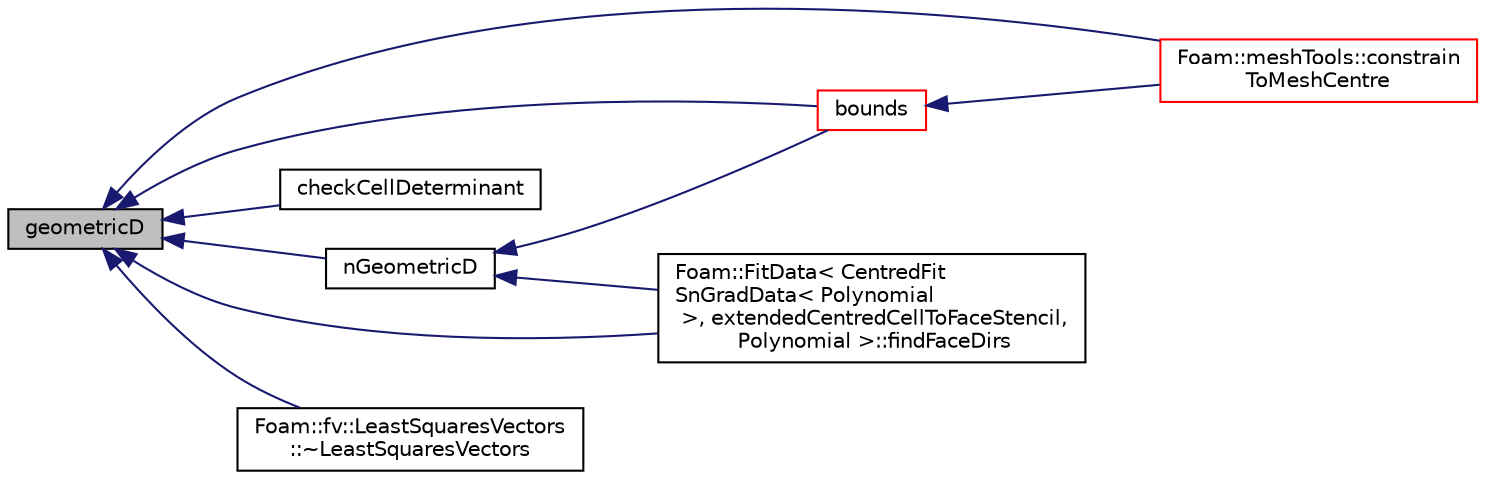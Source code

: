 digraph "geometricD"
{
  bgcolor="transparent";
  edge [fontname="Helvetica",fontsize="10",labelfontname="Helvetica",labelfontsize="10"];
  node [fontname="Helvetica",fontsize="10",shape=record];
  rankdir="LR";
  Node9140 [label="geometricD",height=0.2,width=0.4,color="black", fillcolor="grey75", style="filled", fontcolor="black"];
  Node9140 -> Node9141 [dir="back",color="midnightblue",fontsize="10",style="solid",fontname="Helvetica"];
  Node9141 [label="bounds",height=0.2,width=0.4,color="red",URL="$a28565.html#af0b8fd78dbff2bbd5d76f5c2e8569fbe",tooltip="Return mesh bounding box. "];
  Node9141 -> Node9142 [dir="back",color="midnightblue",fontsize="10",style="solid",fontname="Helvetica"];
  Node9142 [label="Foam::meshTools::constrain\lToMeshCentre",height=0.2,width=0.4,color="red",URL="$a21883.html#a26700ec74f3fbbdd3e210599cbaf2073",tooltip="Set the constrained components of position to mesh centre. "];
  Node9140 -> Node9247 [dir="back",color="midnightblue",fontsize="10",style="solid",fontname="Helvetica"];
  Node9247 [label="checkCellDeterminant",height=0.2,width=0.4,color="black",URL="$a28565.html#ae15a6a47816b52f5dffd88e192dacce8"];
  Node9140 -> Node9142 [dir="back",color="midnightblue",fontsize="10",style="solid",fontname="Helvetica"];
  Node9140 -> Node9248 [dir="back",color="midnightblue",fontsize="10",style="solid",fontname="Helvetica"];
  Node9248 [label="Foam::FitData\< CentredFit\lSnGradData\< Polynomial\l \>, extendedCentredCellToFaceStencil,\l Polynomial \>::findFaceDirs",height=0.2,width=0.4,color="black",URL="$a24001.html#afea6c3ae5bba0eddf3f321b3c56ecfba",tooltip="Find the normal direction (i) and j and k directions for face faci. "];
  Node9140 -> Node9249 [dir="back",color="midnightblue",fontsize="10",style="solid",fontname="Helvetica"];
  Node9249 [label="nGeometricD",height=0.2,width=0.4,color="black",URL="$a28565.html#a13bdd7dac9c1c63be5f5ad4f4bcf2f63",tooltip="Return the number of valid geometric dimensions in the mesh. "];
  Node9249 -> Node9248 [dir="back",color="midnightblue",fontsize="10",style="solid",fontname="Helvetica"];
  Node9249 -> Node9141 [dir="back",color="midnightblue",fontsize="10",style="solid",fontname="Helvetica"];
  Node9140 -> Node9250 [dir="back",color="midnightblue",fontsize="10",style="solid",fontname="Helvetica"];
  Node9250 [label="Foam::fv::LeastSquaresVectors\l::~LeastSquaresVectors",height=0.2,width=0.4,color="black",URL="$a23369.html#aac47ed174a5c3750295cc7d84ed52f55",tooltip="Destructor. "];
}
